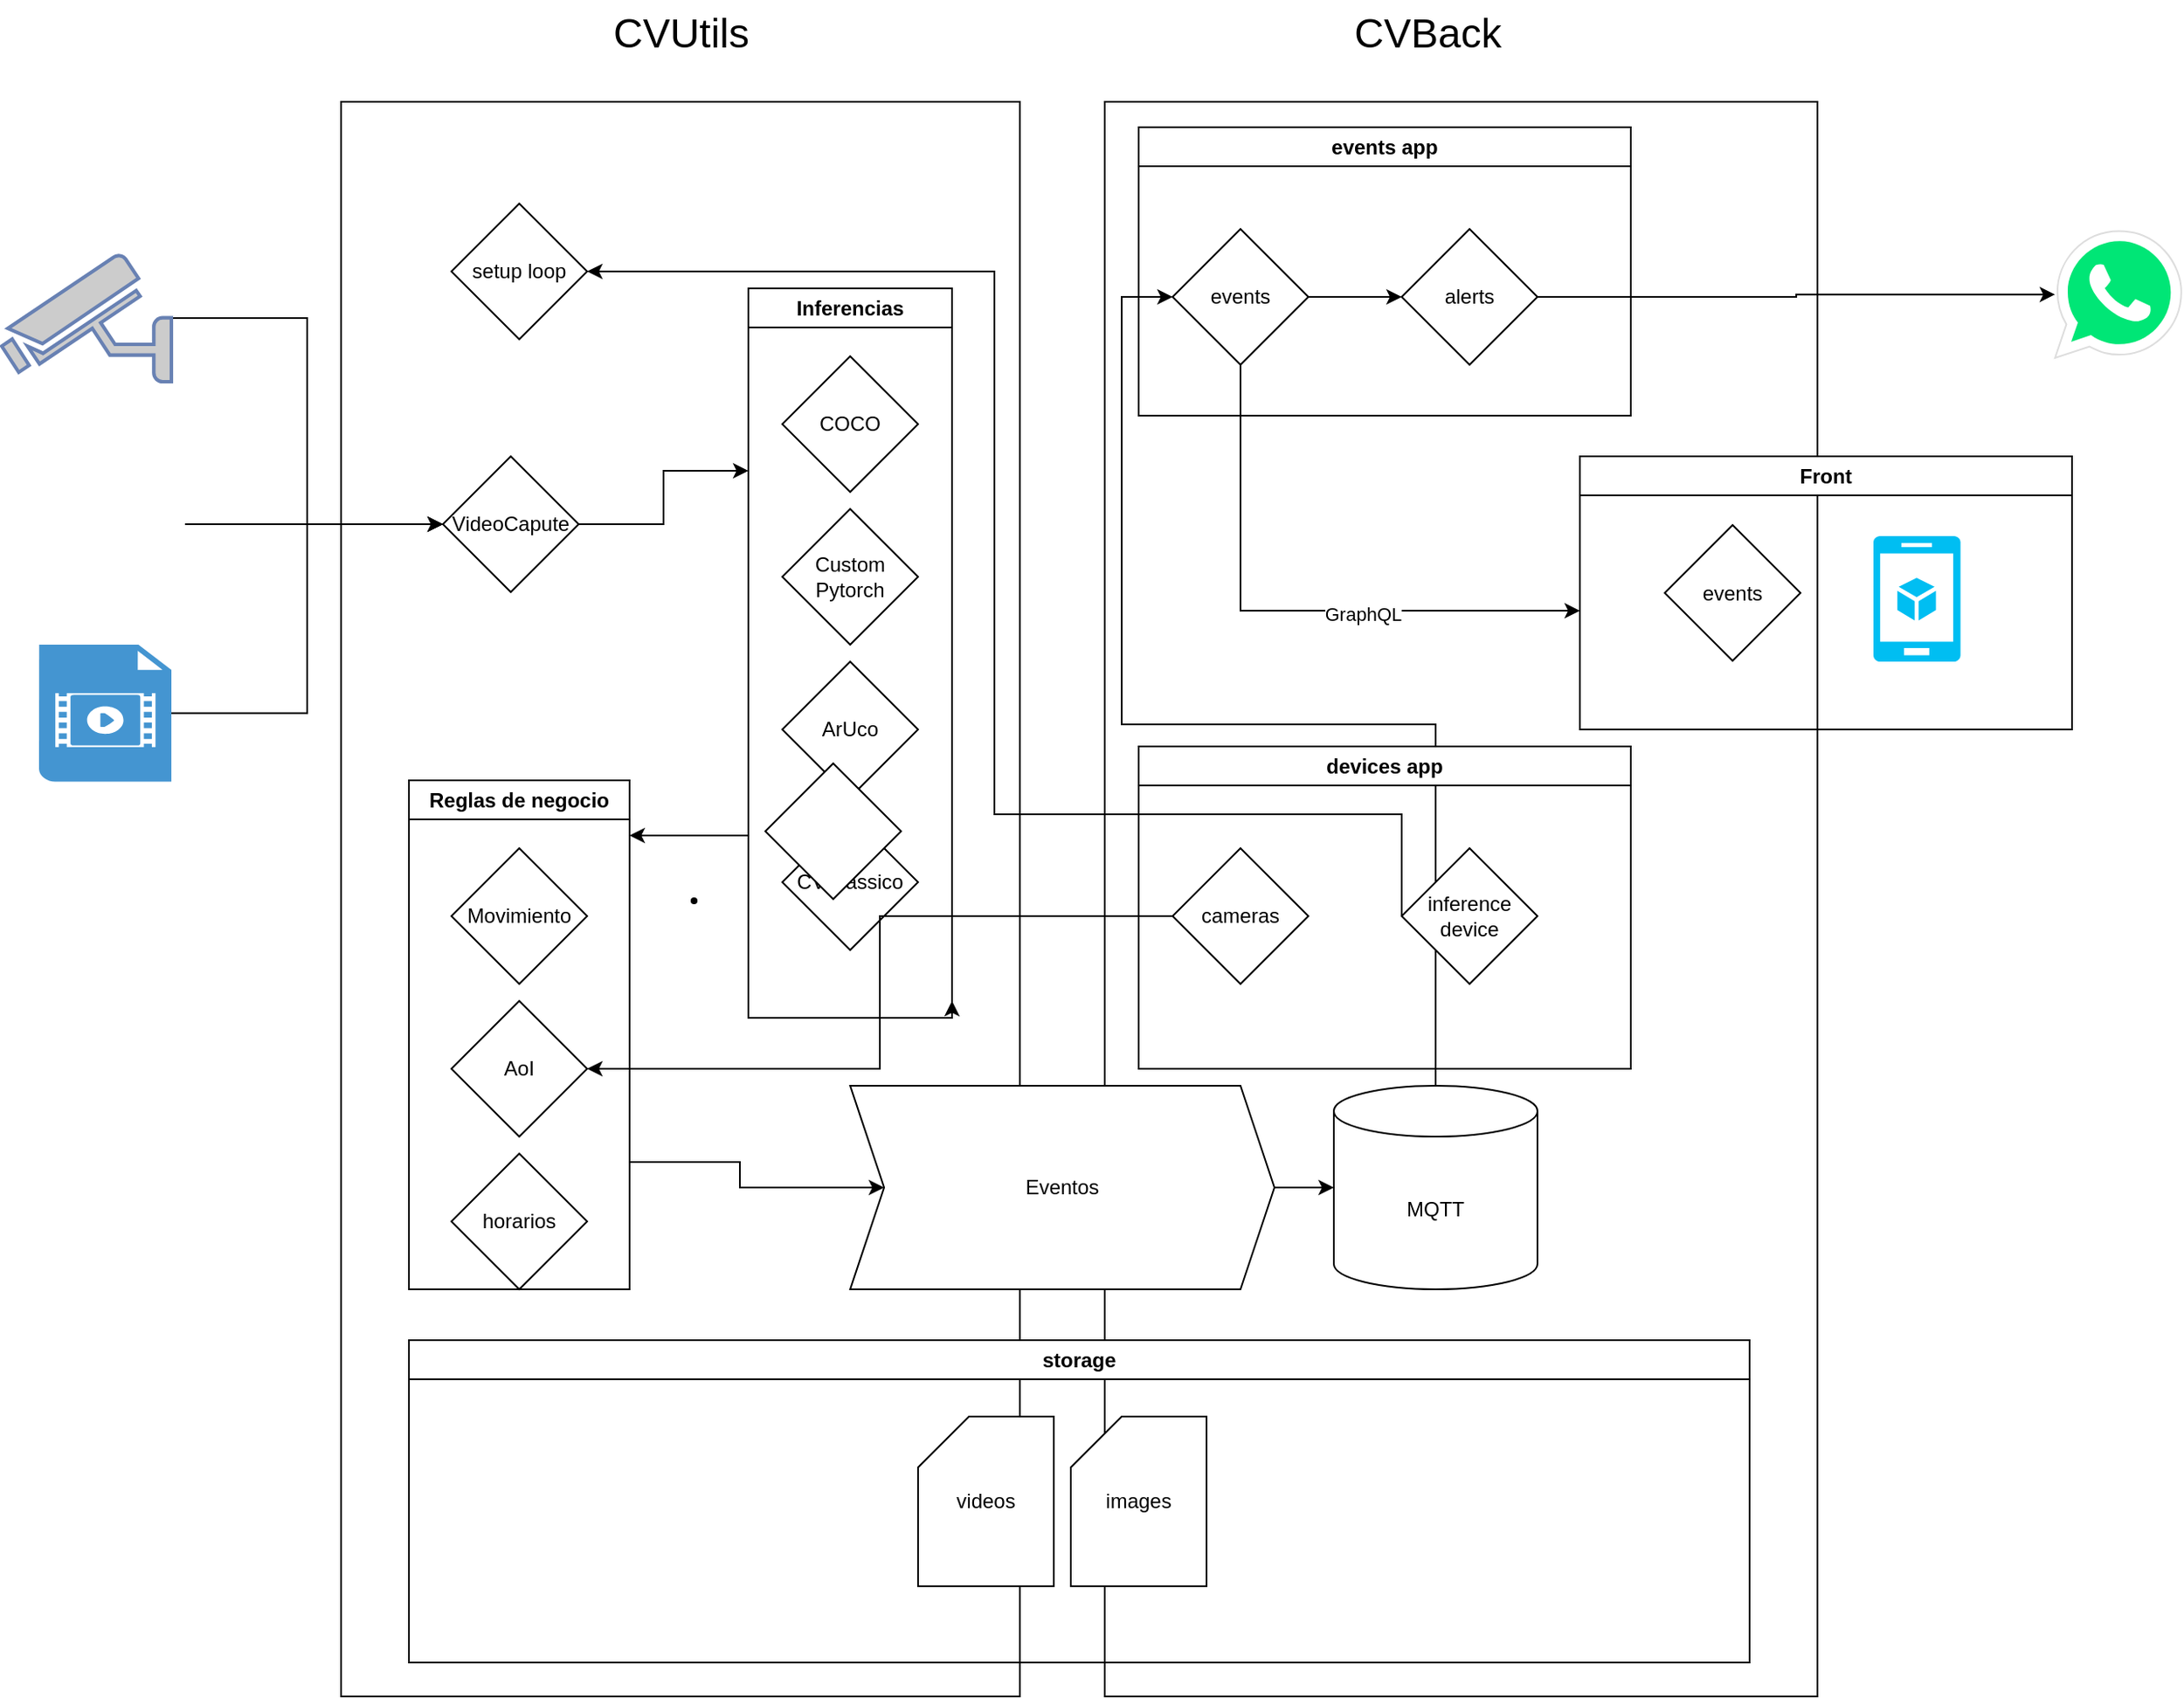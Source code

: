<mxfile version="22.1.5" type="device">
  <diagram name="Page-1" id="7UpOvfeOVCSSEvrvHJFZ">
    <mxGraphModel dx="2705" dy="2235" grid="1" gridSize="10" guides="1" tooltips="1" connect="1" arrows="1" fold="1" page="1" pageScale="1" pageWidth="827" pageHeight="1169" math="0" shadow="0">
      <root>
        <mxCell id="0" />
        <mxCell id="1" parent="0" />
        <mxCell id="aag1PogKtxIXa-o4plxi-1" value="&lt;ul&gt;&lt;li&gt;&lt;br&gt;&lt;/li&gt;&lt;/ul&gt;" style="rounded=0;whiteSpace=wrap;html=1;" vertex="1" parent="1">
          <mxGeometry x="70" y="-40" width="400" height="940" as="geometry" />
        </mxCell>
        <mxCell id="aag1PogKtxIXa-o4plxi-2" value="&lt;font style=&quot;font-size: 24px;&quot;&gt;CVUtils&lt;/font&gt;" style="text;html=1;align=center;verticalAlign=middle;resizable=0;points=[];autosize=1;strokeColor=none;fillColor=none;" vertex="1" parent="1">
          <mxGeometry x="220" y="-100" width="100" height="40" as="geometry" />
        </mxCell>
        <mxCell id="aag1PogKtxIXa-o4plxi-3" value="" style="rounded=0;whiteSpace=wrap;html=1;" vertex="1" parent="1">
          <mxGeometry x="520" y="-40" width="420" height="940" as="geometry" />
        </mxCell>
        <mxCell id="aag1PogKtxIXa-o4plxi-4" value="&lt;font style=&quot;font-size: 24px;&quot;&gt;CVBack&lt;/font&gt;" style="text;html=1;align=center;verticalAlign=middle;resizable=0;points=[];autosize=1;strokeColor=none;fillColor=none;" vertex="1" parent="1">
          <mxGeometry x="655" y="-100" width="110" height="40" as="geometry" />
        </mxCell>
        <mxCell id="aag1PogKtxIXa-o4plxi-24" style="edgeStyle=orthogonalEdgeStyle;rounded=0;orthogonalLoop=1;jettySize=auto;html=1;exitX=0;exitY=0.5;exitDx=0;exitDy=0;exitPerimeter=0;entryX=0;entryY=0.5;entryDx=0;entryDy=0;" edge="1" parent="1" source="aag1PogKtxIXa-o4plxi-5" target="aag1PogKtxIXa-o4plxi-6">
          <mxGeometry relative="1" as="geometry" />
        </mxCell>
        <mxCell id="aag1PogKtxIXa-o4plxi-5" value="" style="fontColor=#0066CC;verticalAlign=top;verticalLabelPosition=bottom;labelPosition=center;align=center;html=1;outlineConnect=0;fillColor=#CCCCCC;strokeColor=#6881B3;gradientColor=none;gradientDirection=north;strokeWidth=2;shape=mxgraph.networks.security_camera;flipH=1;" vertex="1" parent="1">
          <mxGeometry x="-130" y="50" width="100" height="75" as="geometry" />
        </mxCell>
        <mxCell id="aag1PogKtxIXa-o4plxi-30" style="edgeStyle=orthogonalEdgeStyle;rounded=0;orthogonalLoop=1;jettySize=auto;html=1;exitX=1;exitY=0.5;exitDx=0;exitDy=0;entryX=0;entryY=0.25;entryDx=0;entryDy=0;" edge="1" parent="1" source="aag1PogKtxIXa-o4plxi-6" target="aag1PogKtxIXa-o4plxi-13">
          <mxGeometry relative="1" as="geometry" />
        </mxCell>
        <mxCell id="aag1PogKtxIXa-o4plxi-6" value="VideoCapute" style="rhombus;whiteSpace=wrap;html=1;" vertex="1" parent="1">
          <mxGeometry x="130" y="169" width="80" height="80" as="geometry" />
        </mxCell>
        <mxCell id="aag1PogKtxIXa-o4plxi-25" style="edgeStyle=orthogonalEdgeStyle;rounded=0;orthogonalLoop=1;jettySize=auto;html=1;entryX=0;entryY=0.5;entryDx=0;entryDy=0;" edge="1" parent="1" source="aag1PogKtxIXa-o4plxi-7" target="aag1PogKtxIXa-o4plxi-6">
          <mxGeometry relative="1" as="geometry">
            <mxPoint x="120" y="120" as="targetPoint" />
          </mxGeometry>
        </mxCell>
        <mxCell id="aag1PogKtxIXa-o4plxi-7" value="" style="shape=image;html=1;verticalAlign=top;verticalLabelPosition=bottom;labelBackgroundColor=#ffffff;imageAspect=0;aspect=fixed;image=https://cdn0.iconfinder.com/data/icons/forgen-seo-1/64/pictures-optimization-128.png" vertex="1" parent="1">
          <mxGeometry x="-120" y="160" width="98" height="98" as="geometry" />
        </mxCell>
        <mxCell id="aag1PogKtxIXa-o4plxi-28" style="edgeStyle=orthogonalEdgeStyle;rounded=0;orthogonalLoop=1;jettySize=auto;html=1;entryX=0;entryY=0.5;entryDx=0;entryDy=0;" edge="1" parent="1" source="aag1PogKtxIXa-o4plxi-8" target="aag1PogKtxIXa-o4plxi-6">
          <mxGeometry relative="1" as="geometry" />
        </mxCell>
        <mxCell id="aag1PogKtxIXa-o4plxi-8" value="" style="shadow=0;dashed=0;html=1;strokeColor=none;fillColor=#4495D1;labelPosition=center;verticalLabelPosition=bottom;verticalAlign=top;align=center;outlineConnect=0;shape=mxgraph.veeam.video_file;" vertex="1" parent="1">
          <mxGeometry x="-108" y="280" width="78" height="80.8" as="geometry" />
        </mxCell>
        <mxCell id="aag1PogKtxIXa-o4plxi-9" value="COCO" style="rhombus;whiteSpace=wrap;html=1;" vertex="1" parent="1">
          <mxGeometry x="330" y="110" width="80" height="80" as="geometry" />
        </mxCell>
        <mxCell id="aag1PogKtxIXa-o4plxi-11" value="ArUco" style="rhombus;whiteSpace=wrap;html=1;" vertex="1" parent="1">
          <mxGeometry x="330" y="290" width="80" height="80" as="geometry" />
        </mxCell>
        <mxCell id="aag1PogKtxIXa-o4plxi-12" value="CV classico" style="rhombus;whiteSpace=wrap;html=1;" vertex="1" parent="1">
          <mxGeometry x="330" y="380" width="80" height="80" as="geometry" />
        </mxCell>
        <mxCell id="aag1PogKtxIXa-o4plxi-14" style="edgeStyle=orthogonalEdgeStyle;rounded=0;orthogonalLoop=1;jettySize=auto;html=1;exitX=1;exitY=1;exitDx=0;exitDy=0;" edge="1" parent="1" source="aag1PogKtxIXa-o4plxi-13">
          <mxGeometry relative="1" as="geometry">
            <mxPoint x="430" y="490" as="targetPoint" />
          </mxGeometry>
        </mxCell>
        <mxCell id="aag1PogKtxIXa-o4plxi-31" style="edgeStyle=orthogonalEdgeStyle;rounded=0;orthogonalLoop=1;jettySize=auto;html=1;exitX=0;exitY=0.75;exitDx=0;exitDy=0;" edge="1" parent="1" source="aag1PogKtxIXa-o4plxi-13">
          <mxGeometry relative="1" as="geometry">
            <mxPoint x="240" y="392.462" as="targetPoint" />
          </mxGeometry>
        </mxCell>
        <mxCell id="aag1PogKtxIXa-o4plxi-13" value="Inferencias" style="swimlane;whiteSpace=wrap;html=1;" vertex="1" parent="1">
          <mxGeometry x="310" y="70" width="120" height="430" as="geometry" />
        </mxCell>
        <mxCell id="aag1PogKtxIXa-o4plxi-10" value="Custom Pytorch" style="rhombus;whiteSpace=wrap;html=1;" vertex="1" parent="aag1PogKtxIXa-o4plxi-13">
          <mxGeometry x="20" y="130" width="80" height="80" as="geometry" />
        </mxCell>
        <mxCell id="aag1PogKtxIXa-o4plxi-32" style="edgeStyle=orthogonalEdgeStyle;rounded=0;orthogonalLoop=1;jettySize=auto;html=1;exitX=1;exitY=0.75;exitDx=0;exitDy=0;" edge="1" parent="1" source="aag1PogKtxIXa-o4plxi-15" target="aag1PogKtxIXa-o4plxi-27">
          <mxGeometry relative="1" as="geometry" />
        </mxCell>
        <mxCell id="aag1PogKtxIXa-o4plxi-15" value="Reglas de negocio" style="swimlane;whiteSpace=wrap;html=1;" vertex="1" parent="1">
          <mxGeometry x="110" y="360" width="130" height="300" as="geometry" />
        </mxCell>
        <mxCell id="aag1PogKtxIXa-o4plxi-16" value="Movimiento" style="rhombus;whiteSpace=wrap;html=1;" vertex="1" parent="aag1PogKtxIXa-o4plxi-15">
          <mxGeometry x="25" y="40" width="80" height="80" as="geometry" />
        </mxCell>
        <mxCell id="aag1PogKtxIXa-o4plxi-17" value="AoI" style="rhombus;whiteSpace=wrap;html=1;" vertex="1" parent="aag1PogKtxIXa-o4plxi-15">
          <mxGeometry x="25" y="130" width="80" height="80" as="geometry" />
        </mxCell>
        <mxCell id="aag1PogKtxIXa-o4plxi-18" value="horarios" style="rhombus;whiteSpace=wrap;html=1;" vertex="1" parent="aag1PogKtxIXa-o4plxi-15">
          <mxGeometry x="25" y="220" width="80" height="80" as="geometry" />
        </mxCell>
        <mxCell id="aag1PogKtxIXa-o4plxi-19" value="storage" style="swimlane;whiteSpace=wrap;html=1;" vertex="1" parent="1">
          <mxGeometry x="110" y="690" width="790" height="190" as="geometry" />
        </mxCell>
        <mxCell id="aag1PogKtxIXa-o4plxi-20" value="videos" style="shape=card;whiteSpace=wrap;html=1;" vertex="1" parent="1">
          <mxGeometry x="410" y="735" width="80" height="100" as="geometry" />
        </mxCell>
        <mxCell id="aag1PogKtxIXa-o4plxi-21" value="images" style="shape=card;whiteSpace=wrap;html=1;" vertex="1" parent="1">
          <mxGeometry x="500" y="735" width="80" height="100" as="geometry" />
        </mxCell>
        <mxCell id="aag1PogKtxIXa-o4plxi-33" style="edgeStyle=orthogonalEdgeStyle;rounded=0;orthogonalLoop=1;jettySize=auto;html=1;exitX=1;exitY=0.5;exitDx=0;exitDy=0;" edge="1" parent="1" source="aag1PogKtxIXa-o4plxi-27" target="aag1PogKtxIXa-o4plxi-29">
          <mxGeometry relative="1" as="geometry" />
        </mxCell>
        <mxCell id="aag1PogKtxIXa-o4plxi-27" value="Eventos" style="shape=step;perimeter=stepPerimeter;whiteSpace=wrap;html=1;fixedSize=1;" vertex="1" parent="1">
          <mxGeometry x="370" y="540" width="250" height="120" as="geometry" />
        </mxCell>
        <mxCell id="aag1PogKtxIXa-o4plxi-58" style="edgeStyle=orthogonalEdgeStyle;rounded=0;orthogonalLoop=1;jettySize=auto;html=1;exitX=0.5;exitY=0;exitDx=0;exitDy=0;exitPerimeter=0;entryX=0;entryY=0.5;entryDx=0;entryDy=0;" edge="1" parent="1" source="aag1PogKtxIXa-o4plxi-29" target="aag1PogKtxIXa-o4plxi-39">
          <mxGeometry relative="1" as="geometry">
            <Array as="points">
              <mxPoint x="715" y="327" />
              <mxPoint x="530" y="327" />
              <mxPoint x="530" y="75" />
            </Array>
          </mxGeometry>
        </mxCell>
        <mxCell id="aag1PogKtxIXa-o4plxi-29" value="MQTT" style="shape=cylinder3;whiteSpace=wrap;html=1;boundedLbl=1;backgroundOutline=1;size=15;" vertex="1" parent="1">
          <mxGeometry x="655" y="540" width="120" height="120" as="geometry" />
        </mxCell>
        <mxCell id="aag1PogKtxIXa-o4plxi-35" value="devices app" style="swimlane;whiteSpace=wrap;html=1;" vertex="1" parent="1">
          <mxGeometry x="540" y="340" width="290" height="190" as="geometry" />
        </mxCell>
        <mxCell id="aag1PogKtxIXa-o4plxi-36" value="cameras" style="rhombus;whiteSpace=wrap;html=1;" vertex="1" parent="aag1PogKtxIXa-o4plxi-35">
          <mxGeometry x="20" y="60" width="80" height="80" as="geometry" />
        </mxCell>
        <mxCell id="aag1PogKtxIXa-o4plxi-37" value="inference device" style="rhombus;whiteSpace=wrap;html=1;" vertex="1" parent="aag1PogKtxIXa-o4plxi-35">
          <mxGeometry x="155" y="60" width="80" height="80" as="geometry" />
        </mxCell>
        <mxCell id="aag1PogKtxIXa-o4plxi-38" value="events app" style="swimlane;whiteSpace=wrap;html=1;" vertex="1" parent="1">
          <mxGeometry x="540" y="-25" width="290" height="170" as="geometry" />
        </mxCell>
        <mxCell id="aag1PogKtxIXa-o4plxi-57" style="edgeStyle=orthogonalEdgeStyle;rounded=0;orthogonalLoop=1;jettySize=auto;html=1;exitX=1;exitY=0.5;exitDx=0;exitDy=0;entryX=0;entryY=0.5;entryDx=0;entryDy=0;" edge="1" parent="aag1PogKtxIXa-o4plxi-38" source="aag1PogKtxIXa-o4plxi-39" target="aag1PogKtxIXa-o4plxi-40">
          <mxGeometry relative="1" as="geometry" />
        </mxCell>
        <mxCell id="aag1PogKtxIXa-o4plxi-39" value="events" style="rhombus;whiteSpace=wrap;html=1;" vertex="1" parent="aag1PogKtxIXa-o4plxi-38">
          <mxGeometry x="20" y="60" width="80" height="80" as="geometry" />
        </mxCell>
        <mxCell id="aag1PogKtxIXa-o4plxi-40" value="alerts" style="rhombus;whiteSpace=wrap;html=1;" vertex="1" parent="aag1PogKtxIXa-o4plxi-38">
          <mxGeometry x="155" y="60" width="80" height="80" as="geometry" />
        </mxCell>
        <mxCell id="aag1PogKtxIXa-o4plxi-41" style="edgeStyle=orthogonalEdgeStyle;rounded=0;orthogonalLoop=1;jettySize=auto;html=1;entryX=1;entryY=0.5;entryDx=0;entryDy=0;" edge="1" parent="1" source="aag1PogKtxIXa-o4plxi-36" target="aag1PogKtxIXa-o4plxi-17">
          <mxGeometry relative="1" as="geometry" />
        </mxCell>
        <mxCell id="aag1PogKtxIXa-o4plxi-42" value="" style="rhombus;whiteSpace=wrap;html=1;" vertex="1" parent="1">
          <mxGeometry x="320" y="350" width="80" height="80" as="geometry" />
        </mxCell>
        <mxCell id="aag1PogKtxIXa-o4plxi-43" value="setup loop" style="rhombus;whiteSpace=wrap;html=1;" vertex="1" parent="1">
          <mxGeometry x="135" y="20" width="80" height="80" as="geometry" />
        </mxCell>
        <mxCell id="aag1PogKtxIXa-o4plxi-44" style="edgeStyle=orthogonalEdgeStyle;rounded=0;orthogonalLoop=1;jettySize=auto;html=1;exitX=0;exitY=0.5;exitDx=0;exitDy=0;entryX=1;entryY=0.5;entryDx=0;entryDy=0;" edge="1" parent="1" source="aag1PogKtxIXa-o4plxi-37" target="aag1PogKtxIXa-o4plxi-43">
          <mxGeometry relative="1" as="geometry">
            <Array as="points">
              <mxPoint x="695" y="380" />
              <mxPoint x="455" y="380" />
              <mxPoint x="455" y="60" />
            </Array>
          </mxGeometry>
        </mxCell>
        <mxCell id="aag1PogKtxIXa-o4plxi-50" value="" style="dashed=0;outlineConnect=0;html=1;align=center;labelPosition=center;verticalLabelPosition=bottom;verticalAlign=top;shape=mxgraph.weblogos.whatsapp;fillColor=#00E676;strokeColor=#dddddd" vertex="1" parent="1">
          <mxGeometry x="1080" y="36.2" width="74.4" height="74.8" as="geometry" />
        </mxCell>
        <mxCell id="aag1PogKtxIXa-o4plxi-51" style="edgeStyle=orthogonalEdgeStyle;rounded=0;orthogonalLoop=1;jettySize=auto;html=1;exitX=1;exitY=0.5;exitDx=0;exitDy=0;" edge="1" parent="1" source="aag1PogKtxIXa-o4plxi-40" target="aag1PogKtxIXa-o4plxi-50">
          <mxGeometry relative="1" as="geometry" />
        </mxCell>
        <mxCell id="aag1PogKtxIXa-o4plxi-53" value="" style="group" vertex="1" connectable="0" parent="1">
          <mxGeometry x="800" y="169" width="290" height="161" as="geometry" />
        </mxCell>
        <mxCell id="aag1PogKtxIXa-o4plxi-47" value="Front" style="swimlane;whiteSpace=wrap;html=1;" vertex="1" parent="aag1PogKtxIXa-o4plxi-53">
          <mxGeometry width="290" height="161" as="geometry" />
        </mxCell>
        <mxCell id="aag1PogKtxIXa-o4plxi-48" value="events" style="rhombus;whiteSpace=wrap;html=1;" vertex="1" parent="aag1PogKtxIXa-o4plxi-53">
          <mxGeometry x="50" y="40.5" width="80" height="80" as="geometry" />
        </mxCell>
        <mxCell id="aag1PogKtxIXa-o4plxi-52" value="" style="verticalLabelPosition=bottom;html=1;verticalAlign=top;align=center;strokeColor=none;fillColor=#00BEF2;shape=mxgraph.azure.mobile_services;pointerEvents=1;" vertex="1" parent="aag1PogKtxIXa-o4plxi-53">
          <mxGeometry x="172.9" y="47" width="51.5" height="74" as="geometry" />
        </mxCell>
        <mxCell id="aag1PogKtxIXa-o4plxi-54" style="edgeStyle=orthogonalEdgeStyle;rounded=0;orthogonalLoop=1;jettySize=auto;html=1;exitX=0.5;exitY=1;exitDx=0;exitDy=0;" edge="1" parent="1" source="aag1PogKtxIXa-o4plxi-39" target="aag1PogKtxIXa-o4plxi-47">
          <mxGeometry relative="1" as="geometry">
            <Array as="points">
              <mxPoint x="600" y="260" />
            </Array>
          </mxGeometry>
        </mxCell>
        <mxCell id="aag1PogKtxIXa-o4plxi-55" value="GraphQL" style="edgeLabel;html=1;align=center;verticalAlign=middle;resizable=0;points=[];" vertex="1" connectable="0" parent="aag1PogKtxIXa-o4plxi-54">
          <mxGeometry x="0.258" y="-2" relative="1" as="geometry">
            <mxPoint as="offset" />
          </mxGeometry>
        </mxCell>
      </root>
    </mxGraphModel>
  </diagram>
</mxfile>
